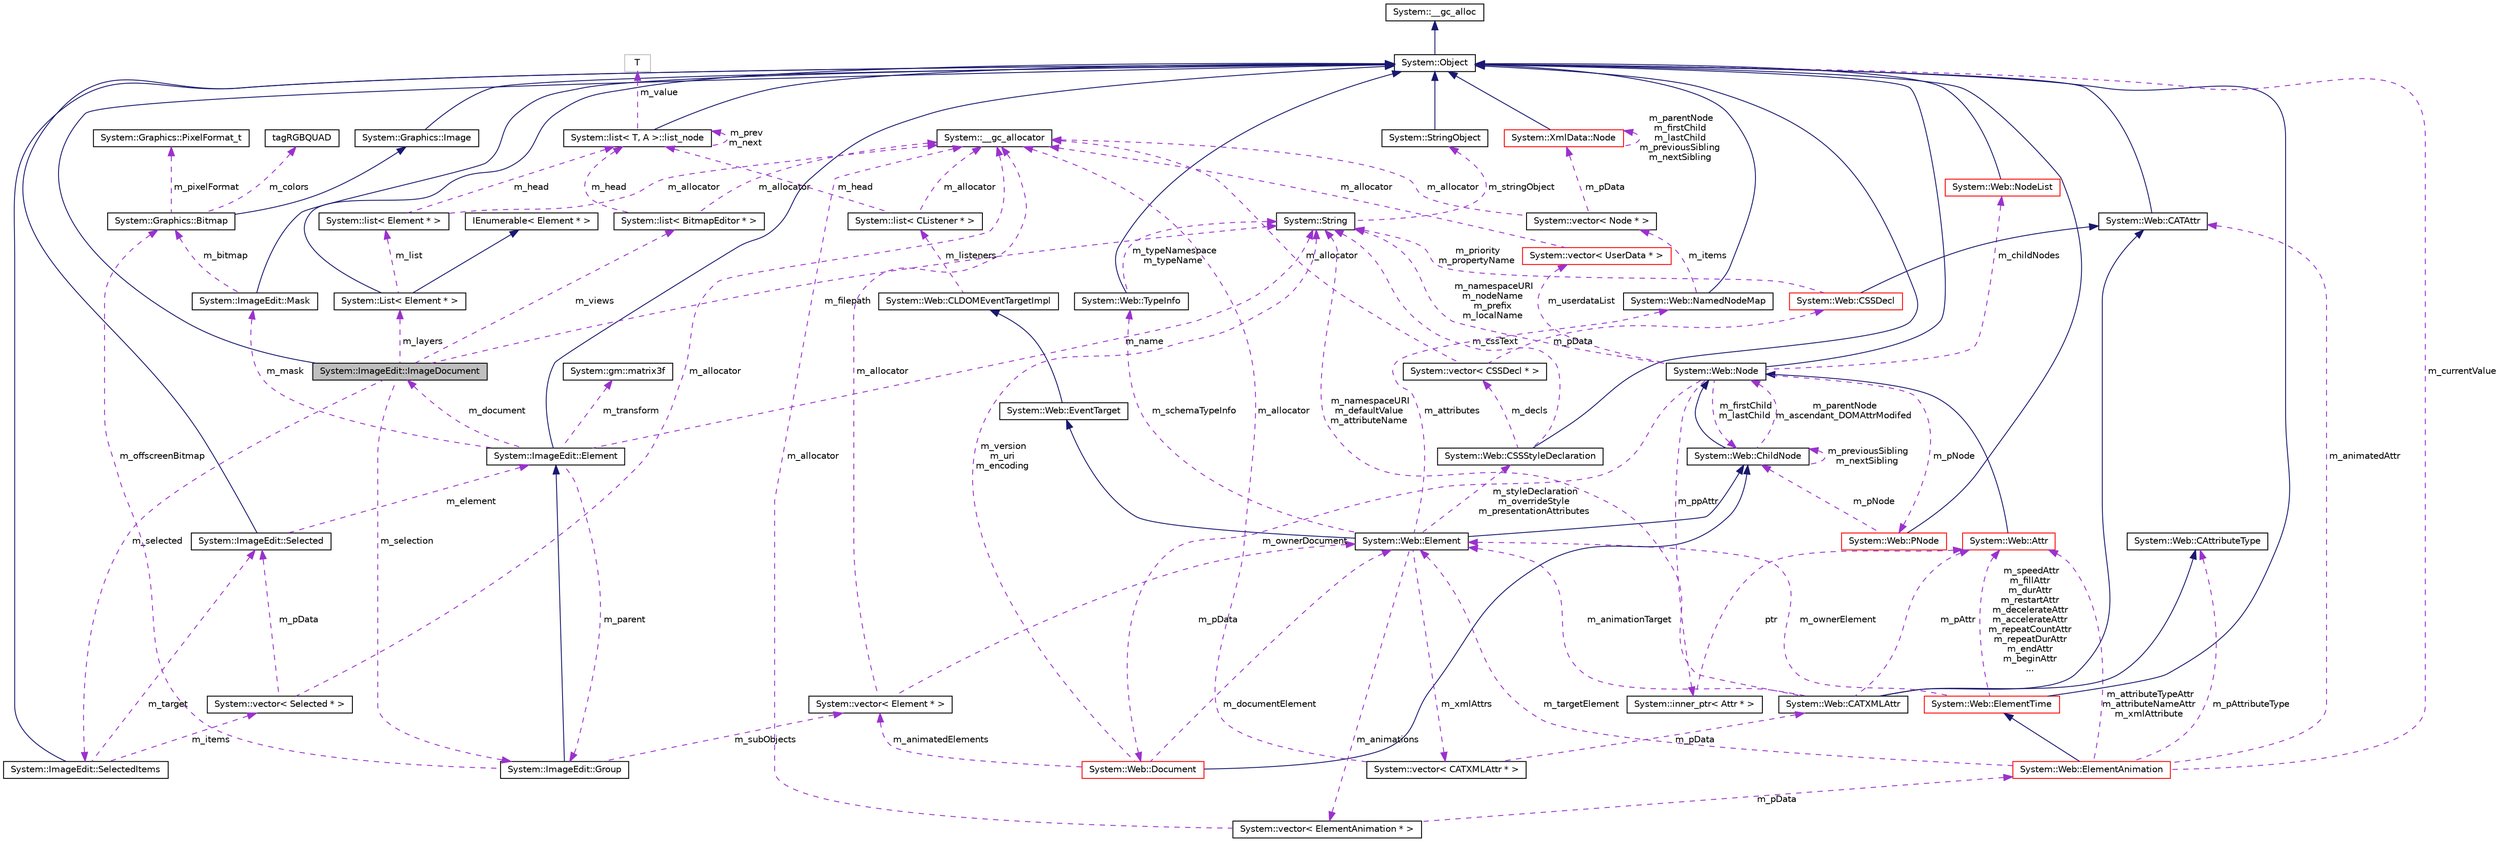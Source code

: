 digraph G
{
  edge [fontname="Helvetica",fontsize="10",labelfontname="Helvetica",labelfontsize="10"];
  node [fontname="Helvetica",fontsize="10",shape=record];
  Node1 [label="System::ImageEdit::ImageDocument",height=0.2,width=0.4,color="black", fillcolor="grey75", style="filled" fontcolor="black"];
  Node2 -> Node1 [dir="back",color="midnightblue",fontsize="10",style="solid",fontname="Helvetica"];
  Node2 [label="System::Object",height=0.2,width=0.4,color="black", fillcolor="white", style="filled",URL="$class_system_1_1_object.html"];
  Node3 -> Node2 [dir="back",color="midnightblue",fontsize="10",style="solid",fontname="Helvetica"];
  Node3 [label="System::__gc_alloc",height=0.2,width=0.4,color="black", fillcolor="white", style="filled",URL="$class_system_1_1____gc__alloc.html"];
  Node4 -> Node1 [dir="back",color="darkorchid3",fontsize="10",style="dashed",label=" m_selected" ,fontname="Helvetica"];
  Node4 [label="System::ImageEdit::SelectedItems",height=0.2,width=0.4,color="black", fillcolor="white", style="filled",URL="$class_system_1_1_image_edit_1_1_selected_items.html"];
  Node2 -> Node4 [dir="back",color="midnightblue",fontsize="10",style="solid",fontname="Helvetica"];
  Node5 -> Node4 [dir="back",color="darkorchid3",fontsize="10",style="dashed",label=" m_items" ,fontname="Helvetica"];
  Node5 [label="System::vector\< Selected * \>",height=0.2,width=0.4,color="black", fillcolor="white", style="filled",URL="$class_system_1_1vector.html"];
  Node6 -> Node5 [dir="back",color="darkorchid3",fontsize="10",style="dashed",label=" m_allocator" ,fontname="Helvetica"];
  Node6 [label="System::__gc_allocator",height=0.2,width=0.4,color="black", fillcolor="white", style="filled",URL="$class_system_1_1____gc__allocator.html"];
  Node7 -> Node5 [dir="back",color="darkorchid3",fontsize="10",style="dashed",label=" m_pData" ,fontname="Helvetica"];
  Node7 [label="System::ImageEdit::Selected",height=0.2,width=0.4,color="black", fillcolor="white", style="filled",URL="$class_system_1_1_image_edit_1_1_selected.html"];
  Node2 -> Node7 [dir="back",color="midnightblue",fontsize="10",style="solid",fontname="Helvetica"];
  Node8 -> Node7 [dir="back",color="darkorchid3",fontsize="10",style="dashed",label=" m_element" ,fontname="Helvetica"];
  Node8 [label="System::ImageEdit::Element",height=0.2,width=0.4,color="black", fillcolor="white", style="filled",URL="$class_system_1_1_image_edit_1_1_element.html"];
  Node2 -> Node8 [dir="back",color="midnightblue",fontsize="10",style="solid",fontname="Helvetica"];
  Node1 -> Node8 [dir="back",color="darkorchid3",fontsize="10",style="dashed",label=" m_document" ,fontname="Helvetica"];
  Node9 -> Node8 [dir="back",color="darkorchid3",fontsize="10",style="dashed",label=" m_mask" ,fontname="Helvetica"];
  Node9 [label="System::ImageEdit::Mask",height=0.2,width=0.4,color="black", fillcolor="white", style="filled",URL="$class_system_1_1_image_edit_1_1_mask.html"];
  Node2 -> Node9 [dir="back",color="midnightblue",fontsize="10",style="solid",fontname="Helvetica"];
  Node10 -> Node9 [dir="back",color="darkorchid3",fontsize="10",style="dashed",label=" m_bitmap" ,fontname="Helvetica"];
  Node10 [label="System::Graphics::Bitmap",height=0.2,width=0.4,color="black", fillcolor="white", style="filled",URL="$class_system_1_1_graphics_1_1_bitmap.html"];
  Node11 -> Node10 [dir="back",color="midnightblue",fontsize="10",style="solid",fontname="Helvetica"];
  Node11 [label="System::Graphics::Image",height=0.2,width=0.4,color="black", fillcolor="white", style="filled",URL="$class_system_1_1_graphics_1_1_image.html"];
  Node2 -> Node11 [dir="back",color="midnightblue",fontsize="10",style="solid",fontname="Helvetica"];
  Node12 -> Node10 [dir="back",color="darkorchid3",fontsize="10",style="dashed",label=" m_pixelFormat" ,fontname="Helvetica"];
  Node12 [label="System::Graphics::PixelFormat_t",height=0.2,width=0.4,color="black", fillcolor="white", style="filled",URL="$class_system_1_1_graphics_1_1_pixel_format__t.html"];
  Node13 -> Node10 [dir="back",color="darkorchid3",fontsize="10",style="dashed",label=" m_colors" ,fontname="Helvetica"];
  Node13 [label="tagRGBQUAD",height=0.2,width=0.4,color="black", fillcolor="white", style="filled",URL="$structtag_r_g_b_q_u_a_d.html"];
  Node14 -> Node8 [dir="back",color="darkorchid3",fontsize="10",style="dashed",label=" m_parent" ,fontname="Helvetica"];
  Node14 [label="System::ImageEdit::Group",height=0.2,width=0.4,color="black", fillcolor="white", style="filled",URL="$class_system_1_1_image_edit_1_1_group.html"];
  Node8 -> Node14 [dir="back",color="midnightblue",fontsize="10",style="solid",fontname="Helvetica"];
  Node15 -> Node14 [dir="back",color="darkorchid3",fontsize="10",style="dashed",label=" m_subObjects" ,fontname="Helvetica"];
  Node15 [label="System::vector\< Element * \>",height=0.2,width=0.4,color="black", fillcolor="white", style="filled",URL="$class_system_1_1vector.html"];
  Node6 -> Node15 [dir="back",color="darkorchid3",fontsize="10",style="dashed",label=" m_allocator" ,fontname="Helvetica"];
  Node16 -> Node15 [dir="back",color="darkorchid3",fontsize="10",style="dashed",label=" m_pData" ,fontname="Helvetica"];
  Node16 [label="System::Web::Element",height=0.2,width=0.4,color="black", fillcolor="white", style="filled",URL="$class_system_1_1_web_1_1_element.html"];
  Node17 -> Node16 [dir="back",color="midnightblue",fontsize="10",style="solid",fontname="Helvetica"];
  Node17 [label="System::Web::ChildNode",height=0.2,width=0.4,color="black", fillcolor="white", style="filled",URL="$class_system_1_1_web_1_1_child_node.html"];
  Node18 -> Node17 [dir="back",color="midnightblue",fontsize="10",style="solid",fontname="Helvetica"];
  Node18 [label="System::Web::Node",height=0.2,width=0.4,color="black", fillcolor="white", style="filled",URL="$class_system_1_1_web_1_1_node.html"];
  Node2 -> Node18 [dir="back",color="midnightblue",fontsize="10",style="solid",fontname="Helvetica"];
  Node19 -> Node18 [dir="back",color="darkorchid3",fontsize="10",style="dashed",label=" m_childNodes" ,fontname="Helvetica"];
  Node19 [label="System::Web::NodeList",height=0.2,width=0.4,color="red", fillcolor="white", style="filled",URL="$class_system_1_1_web_1_1_node_list.html"];
  Node2 -> Node19 [dir="back",color="midnightblue",fontsize="10",style="solid",fontname="Helvetica"];
  Node20 -> Node18 [dir="back",color="darkorchid3",fontsize="10",style="dashed",label=" m_ownerDocument" ,fontname="Helvetica"];
  Node20 [label="System::Web::Document",height=0.2,width=0.4,color="red", fillcolor="white", style="filled",URL="$class_system_1_1_web_1_1_document.html"];
  Node17 -> Node20 [dir="back",color="midnightblue",fontsize="10",style="solid",fontname="Helvetica"];
  Node15 -> Node20 [dir="back",color="darkorchid3",fontsize="10",style="dashed",label=" m_animatedElements" ,fontname="Helvetica"];
  Node21 -> Node20 [dir="back",color="darkorchid3",fontsize="10",style="dashed",label=" m_version\nm_uri\nm_encoding" ,fontname="Helvetica"];
  Node21 [label="System::String",height=0.2,width=0.4,color="black", fillcolor="white", style="filled",URL="$class_system_1_1_string.html"];
  Node22 -> Node21 [dir="back",color="darkorchid3",fontsize="10",style="dashed",label=" m_stringObject" ,fontname="Helvetica"];
  Node22 [label="System::StringObject",height=0.2,width=0.4,color="black", fillcolor="white", style="filled",URL="$class_system_1_1_string_object.html"];
  Node2 -> Node22 [dir="back",color="midnightblue",fontsize="10",style="solid",fontname="Helvetica"];
  Node16 -> Node20 [dir="back",color="darkorchid3",fontsize="10",style="dashed",label=" m_documentElement" ,fontname="Helvetica"];
  Node21 -> Node18 [dir="back",color="darkorchid3",fontsize="10",style="dashed",label=" m_namespaceURI\nm_nodeName\nm_prefix\nm_localName" ,fontname="Helvetica"];
  Node23 -> Node18 [dir="back",color="darkorchid3",fontsize="10",style="dashed",label=" m_pNode" ,fontname="Helvetica"];
  Node23 [label="System::Web::PNode",height=0.2,width=0.4,color="red", fillcolor="white", style="filled",URL="$class_system_1_1_web_1_1_p_node.html"];
  Node2 -> Node23 [dir="back",color="midnightblue",fontsize="10",style="solid",fontname="Helvetica"];
  Node17 -> Node23 [dir="back",color="darkorchid3",fontsize="10",style="dashed",label=" m_pNode" ,fontname="Helvetica"];
  Node17 -> Node18 [dir="back",color="darkorchid3",fontsize="10",style="dashed",label=" m_firstChild\nm_lastChild" ,fontname="Helvetica"];
  Node24 -> Node18 [dir="back",color="darkorchid3",fontsize="10",style="dashed",label=" m_userdataList" ,fontname="Helvetica"];
  Node24 [label="System::vector\< UserData * \>",height=0.2,width=0.4,color="red", fillcolor="white", style="filled",URL="$class_system_1_1vector.html"];
  Node6 -> Node24 [dir="back",color="darkorchid3",fontsize="10",style="dashed",label=" m_allocator" ,fontname="Helvetica"];
  Node25 -> Node18 [dir="back",color="darkorchid3",fontsize="10",style="dashed",label=" m_ppAttr" ,fontname="Helvetica"];
  Node25 [label="System::inner_ptr\< Attr * \>",height=0.2,width=0.4,color="black", fillcolor="white", style="filled",URL="$class_system_1_1inner__ptr.html"];
  Node26 -> Node25 [dir="back",color="darkorchid3",fontsize="10",style="dashed",label=" ptr" ,fontname="Helvetica"];
  Node26 [label="System::Web::Attr",height=0.2,width=0.4,color="red", fillcolor="white", style="filled",URL="$class_system_1_1_web_1_1_attr.html"];
  Node18 -> Node26 [dir="back",color="midnightblue",fontsize="10",style="solid",fontname="Helvetica"];
  Node18 -> Node17 [dir="back",color="darkorchid3",fontsize="10",style="dashed",label=" m_parentNode\nm_ascendant_DOMAttrModifed" ,fontname="Helvetica"];
  Node17 -> Node17 [dir="back",color="darkorchid3",fontsize="10",style="dashed",label=" m_previousSibling\nm_nextSibling" ,fontname="Helvetica"];
  Node27 -> Node16 [dir="back",color="midnightblue",fontsize="10",style="solid",fontname="Helvetica"];
  Node27 [label="System::Web::EventTarget",height=0.2,width=0.4,color="black", fillcolor="white", style="filled",URL="$class_system_1_1_web_1_1_event_target.html"];
  Node28 -> Node27 [dir="back",color="midnightblue",fontsize="10",style="solid",fontname="Helvetica"];
  Node28 [label="System::Web::CLDOMEventTargetImpl",height=0.2,width=0.4,color="black", fillcolor="white", style="filled",URL="$class_system_1_1_web_1_1_c_l_d_o_m_event_target_impl.html"];
  Node29 -> Node28 [dir="back",color="darkorchid3",fontsize="10",style="dashed",label=" m_listeners" ,fontname="Helvetica"];
  Node29 [label="System::list\< CListener * \>",height=0.2,width=0.4,color="black", fillcolor="white", style="filled",URL="$class_system_1_1list.html"];
  Node6 -> Node29 [dir="back",color="darkorchid3",fontsize="10",style="dashed",label=" m_allocator" ,fontname="Helvetica"];
  Node30 -> Node29 [dir="back",color="darkorchid3",fontsize="10",style="dashed",label=" m_head" ,fontname="Helvetica"];
  Node30 [label="System::list\< T, A \>::list_node",height=0.2,width=0.4,color="black", fillcolor="white", style="filled",URL="$class_system_1_1list_1_1list__node.html"];
  Node2 -> Node30 [dir="back",color="midnightblue",fontsize="10",style="solid",fontname="Helvetica"];
  Node30 -> Node30 [dir="back",color="darkorchid3",fontsize="10",style="dashed",label=" m_prev\nm_next" ,fontname="Helvetica"];
  Node31 -> Node30 [dir="back",color="darkorchid3",fontsize="10",style="dashed",label=" m_value" ,fontname="Helvetica"];
  Node31 [label="T",height=0.2,width=0.4,color="grey75", fillcolor="white", style="filled"];
  Node32 -> Node16 [dir="back",color="darkorchid3",fontsize="10",style="dashed",label=" m_xmlAttrs" ,fontname="Helvetica"];
  Node32 [label="System::vector\< CATXMLAttr * \>",height=0.2,width=0.4,color="black", fillcolor="white", style="filled",URL="$class_system_1_1vector.html"];
  Node6 -> Node32 [dir="back",color="darkorchid3",fontsize="10",style="dashed",label=" m_allocator" ,fontname="Helvetica"];
  Node33 -> Node32 [dir="back",color="darkorchid3",fontsize="10",style="dashed",label=" m_pData" ,fontname="Helvetica"];
  Node33 [label="System::Web::CATXMLAttr",height=0.2,width=0.4,color="black", fillcolor="white", style="filled",URL="$class_system_1_1_web_1_1_c_a_t_x_m_l_attr.html"];
  Node34 -> Node33 [dir="back",color="midnightblue",fontsize="10",style="solid",fontname="Helvetica"];
  Node34 [label="System::Web::CATAttr",height=0.2,width=0.4,color="black", fillcolor="white", style="filled",URL="$class_system_1_1_web_1_1_c_a_t_attr.html"];
  Node2 -> Node34 [dir="back",color="midnightblue",fontsize="10",style="solid",fontname="Helvetica"];
  Node35 -> Node33 [dir="back",color="midnightblue",fontsize="10",style="solid",fontname="Helvetica"];
  Node35 [label="System::Web::CAttributeType",height=0.2,width=0.4,color="black", fillcolor="white", style="filled",URL="$class_system_1_1_web_1_1_c_attribute_type.html"];
  Node26 -> Node33 [dir="back",color="darkorchid3",fontsize="10",style="dashed",label=" m_pAttr" ,fontname="Helvetica"];
  Node21 -> Node33 [dir="back",color="darkorchid3",fontsize="10",style="dashed",label=" m_namespaceURI\nm_defaultValue\nm_attributeName" ,fontname="Helvetica"];
  Node16 -> Node33 [dir="back",color="darkorchid3",fontsize="10",style="dashed",label=" m_animationTarget" ,fontname="Helvetica"];
  Node36 -> Node16 [dir="back",color="darkorchid3",fontsize="10",style="dashed",label=" m_attributes" ,fontname="Helvetica"];
  Node36 [label="System::Web::NamedNodeMap",height=0.2,width=0.4,color="black", fillcolor="white", style="filled",URL="$class_system_1_1_web_1_1_named_node_map.html"];
  Node2 -> Node36 [dir="back",color="midnightblue",fontsize="10",style="solid",fontname="Helvetica"];
  Node37 -> Node36 [dir="back",color="darkorchid3",fontsize="10",style="dashed",label=" m_items" ,fontname="Helvetica"];
  Node37 [label="System::vector\< Node * \>",height=0.2,width=0.4,color="black", fillcolor="white", style="filled",URL="$class_system_1_1vector.html"];
  Node38 -> Node37 [dir="back",color="darkorchid3",fontsize="10",style="dashed",label=" m_pData" ,fontname="Helvetica"];
  Node38 [label="System::XmlData::Node",height=0.2,width=0.4,color="red", fillcolor="white", style="filled",URL="$class_system_1_1_xml_data_1_1_node.html"];
  Node2 -> Node38 [dir="back",color="midnightblue",fontsize="10",style="solid",fontname="Helvetica"];
  Node38 -> Node38 [dir="back",color="darkorchid3",fontsize="10",style="dashed",label=" m_parentNode\nm_firstChild\nm_lastChild\nm_previousSibling\nm_nextSibling" ,fontname="Helvetica"];
  Node6 -> Node37 [dir="back",color="darkorchid3",fontsize="10",style="dashed",label=" m_allocator" ,fontname="Helvetica"];
  Node39 -> Node16 [dir="back",color="darkorchid3",fontsize="10",style="dashed",label=" m_schemaTypeInfo" ,fontname="Helvetica"];
  Node39 [label="System::Web::TypeInfo",height=0.2,width=0.4,color="black", fillcolor="white", style="filled",URL="$class_system_1_1_web_1_1_type_info.html"];
  Node2 -> Node39 [dir="back",color="midnightblue",fontsize="10",style="solid",fontname="Helvetica"];
  Node21 -> Node39 [dir="back",color="darkorchid3",fontsize="10",style="dashed",label=" m_typeNamespace\nm_typeName" ,fontname="Helvetica"];
  Node40 -> Node16 [dir="back",color="darkorchid3",fontsize="10",style="dashed",label=" m_styleDeclaration\nm_overrideStyle\nm_presentationAttributes" ,fontname="Helvetica"];
  Node40 [label="System::Web::CSSStyleDeclaration",height=0.2,width=0.4,color="black", fillcolor="white", style="filled",URL="$class_system_1_1_web_1_1_c_s_s_style_declaration.html"];
  Node2 -> Node40 [dir="back",color="midnightblue",fontsize="10",style="solid",fontname="Helvetica"];
  Node21 -> Node40 [dir="back",color="darkorchid3",fontsize="10",style="dashed",label=" m_cssText" ,fontname="Helvetica"];
  Node41 -> Node40 [dir="back",color="darkorchid3",fontsize="10",style="dashed",label=" m_decls" ,fontname="Helvetica"];
  Node41 [label="System::vector\< CSSDecl * \>",height=0.2,width=0.4,color="black", fillcolor="white", style="filled",URL="$class_system_1_1vector.html"];
  Node6 -> Node41 [dir="back",color="darkorchid3",fontsize="10",style="dashed",label=" m_allocator" ,fontname="Helvetica"];
  Node42 -> Node41 [dir="back",color="darkorchid3",fontsize="10",style="dashed",label=" m_pData" ,fontname="Helvetica"];
  Node42 [label="System::Web::CSSDecl",height=0.2,width=0.4,color="red", fillcolor="white", style="filled",URL="$class_system_1_1_web_1_1_c_s_s_decl.html"];
  Node34 -> Node42 [dir="back",color="midnightblue",fontsize="10",style="solid",fontname="Helvetica"];
  Node21 -> Node42 [dir="back",color="darkorchid3",fontsize="10",style="dashed",label=" m_priority\nm_propertyName" ,fontname="Helvetica"];
  Node43 -> Node16 [dir="back",color="darkorchid3",fontsize="10",style="dashed",label=" m_animations" ,fontname="Helvetica"];
  Node43 [label="System::vector\< ElementAnimation * \>",height=0.2,width=0.4,color="black", fillcolor="white", style="filled",URL="$class_system_1_1vector.html"];
  Node6 -> Node43 [dir="back",color="darkorchid3",fontsize="10",style="dashed",label=" m_allocator" ,fontname="Helvetica"];
  Node44 -> Node43 [dir="back",color="darkorchid3",fontsize="10",style="dashed",label=" m_pData" ,fontname="Helvetica"];
  Node44 [label="System::Web::ElementAnimation",height=0.2,width=0.4,color="red", fillcolor="white", style="filled",URL="$class_system_1_1_web_1_1_element_animation.html"];
  Node45 -> Node44 [dir="back",color="midnightblue",fontsize="10",style="solid",fontname="Helvetica"];
  Node45 [label="System::Web::ElementTime",height=0.2,width=0.4,color="red", fillcolor="white", style="filled",URL="$class_system_1_1_web_1_1_element_time.html"];
  Node2 -> Node45 [dir="back",color="midnightblue",fontsize="10",style="solid",fontname="Helvetica"];
  Node26 -> Node45 [dir="back",color="darkorchid3",fontsize="10",style="dashed",label=" m_speedAttr\nm_fillAttr\nm_durAttr\nm_restartAttr\nm_decelerateAttr\nm_accelerateAttr\nm_repeatCountAttr\nm_repeatDurAttr\nm_endAttr\nm_beginAttr\n..." ,fontname="Helvetica"];
  Node16 -> Node45 [dir="back",color="darkorchid3",fontsize="10",style="dashed",label=" m_ownerElement" ,fontname="Helvetica"];
  Node34 -> Node44 [dir="back",color="darkorchid3",fontsize="10",style="dashed",label=" m_animatedAttr" ,fontname="Helvetica"];
  Node35 -> Node44 [dir="back",color="darkorchid3",fontsize="10",style="dashed",label=" m_pAttributeType" ,fontname="Helvetica"];
  Node26 -> Node44 [dir="back",color="darkorchid3",fontsize="10",style="dashed",label=" m_attributeTypeAttr\nm_attributeNameAttr\nm_xmlAttribute" ,fontname="Helvetica"];
  Node16 -> Node44 [dir="back",color="darkorchid3",fontsize="10",style="dashed",label=" m_targetElement" ,fontname="Helvetica"];
  Node2 -> Node44 [dir="back",color="darkorchid3",fontsize="10",style="dashed",label=" m_currentValue" ,fontname="Helvetica"];
  Node10 -> Node14 [dir="back",color="darkorchid3",fontsize="10",style="dashed",label=" m_offscreenBitmap" ,fontname="Helvetica"];
  Node21 -> Node8 [dir="back",color="darkorchid3",fontsize="10",style="dashed",label=" m_name" ,fontname="Helvetica"];
  Node46 -> Node8 [dir="back",color="darkorchid3",fontsize="10",style="dashed",label=" m_transform" ,fontname="Helvetica"];
  Node46 [label="System::gm::matrix3f",height=0.2,width=0.4,color="black", fillcolor="white", style="filled",URL="$class_system_1_1gm_1_1matrix3f.html"];
  Node7 -> Node4 [dir="back",color="darkorchid3",fontsize="10",style="dashed",label=" m_target" ,fontname="Helvetica"];
  Node47 -> Node1 [dir="back",color="darkorchid3",fontsize="10",style="dashed",label=" m_layers" ,fontname="Helvetica"];
  Node47 [label="System::List\< Element * \>",height=0.2,width=0.4,color="black", fillcolor="white", style="filled",URL="$class_system_1_1_list.html"];
  Node2 -> Node47 [dir="back",color="midnightblue",fontsize="10",style="solid",fontname="Helvetica"];
  Node48 -> Node47 [dir="back",color="midnightblue",fontsize="10",style="solid",fontname="Helvetica"];
  Node48 [label="IEnumerable\< Element * \>",height=0.2,width=0.4,color="black", fillcolor="white", style="filled",URL="$class_i_enumerable.html"];
  Node49 -> Node47 [dir="back",color="darkorchid3",fontsize="10",style="dashed",label=" m_list" ,fontname="Helvetica"];
  Node49 [label="System::list\< Element * \>",height=0.2,width=0.4,color="black", fillcolor="white", style="filled",URL="$class_system_1_1list.html"];
  Node6 -> Node49 [dir="back",color="darkorchid3",fontsize="10",style="dashed",label=" m_allocator" ,fontname="Helvetica"];
  Node30 -> Node49 [dir="back",color="darkorchid3",fontsize="10",style="dashed",label=" m_head" ,fontname="Helvetica"];
  Node14 -> Node1 [dir="back",color="darkorchid3",fontsize="10",style="dashed",label=" m_selection" ,fontname="Helvetica"];
  Node21 -> Node1 [dir="back",color="darkorchid3",fontsize="10",style="dashed",label=" m_filepath" ,fontname="Helvetica"];
  Node50 -> Node1 [dir="back",color="darkorchid3",fontsize="10",style="dashed",label=" m_views" ,fontname="Helvetica"];
  Node50 [label="System::list\< BitmapEditor * \>",height=0.2,width=0.4,color="black", fillcolor="white", style="filled",URL="$class_system_1_1list.html"];
  Node6 -> Node50 [dir="back",color="darkorchid3",fontsize="10",style="dashed",label=" m_allocator" ,fontname="Helvetica"];
  Node30 -> Node50 [dir="back",color="darkorchid3",fontsize="10",style="dashed",label=" m_head" ,fontname="Helvetica"];
}
